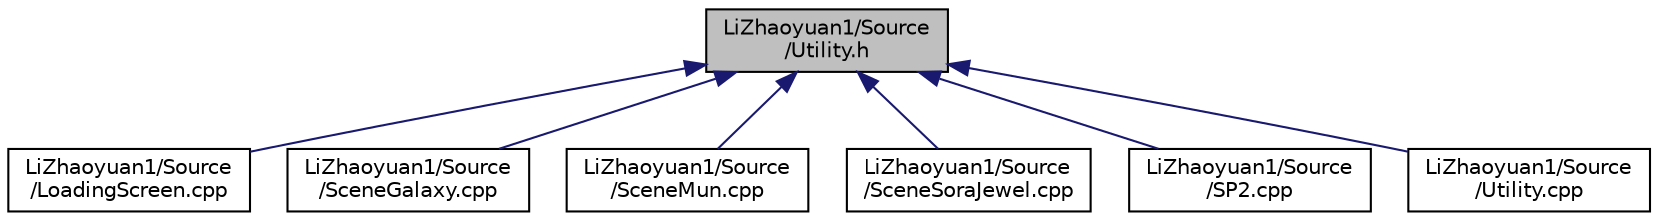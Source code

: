 digraph "LiZhaoyuan1/Source/Utility.h"
{
  bgcolor="transparent";
  edge [fontname="Helvetica",fontsize="10",labelfontname="Helvetica",labelfontsize="10"];
  node [fontname="Helvetica",fontsize="10",shape=record];
  Node1 [label="LiZhaoyuan1/Source\l/Utility.h",height=0.2,width=0.4,color="black", fillcolor="grey75", style="filled", fontcolor="black"];
  Node1 -> Node2 [dir="back",color="midnightblue",fontsize="10",style="solid",fontname="Helvetica"];
  Node2 [label="LiZhaoyuan1/Source\l/LoadingScreen.cpp",height=0.2,width=0.4,color="black",URL="$LoadingScreen_8cpp.html",tooltip="class for the scene while Loading "];
  Node1 -> Node3 [dir="back",color="midnightblue",fontsize="10",style="solid",fontname="Helvetica"];
  Node3 [label="LiZhaoyuan1/Source\l/SceneGalaxy.cpp",height=0.2,width=0.4,color="black",URL="$SceneGalaxy_8cpp.html",tooltip="SceneGalaxy cpp file, everything needed inside the scene, found here. "];
  Node1 -> Node4 [dir="back",color="midnightblue",fontsize="10",style="solid",fontname="Helvetica"];
  Node4 [label="LiZhaoyuan1/Source\l/SceneMun.cpp",height=0.2,width=0.4,color="black",URL="$SceneMun_8cpp.html"];
  Node1 -> Node5 [dir="back",color="midnightblue",fontsize="10",style="solid",fontname="Helvetica"];
  Node5 [label="LiZhaoyuan1/Source\l/SceneSoraJewel.cpp",height=0.2,width=0.4,color="black",URL="$SceneSoraJewel_8cpp.html"];
  Node1 -> Node6 [dir="back",color="midnightblue",fontsize="10",style="solid",fontname="Helvetica"];
  Node6 [label="LiZhaoyuan1/Source\l/SP2.cpp",height=0.2,width=0.4,color="black",URL="$SP2_8cpp.html",tooltip="class for the Main Menu "];
  Node1 -> Node7 [dir="back",color="midnightblue",fontsize="10",style="solid",fontname="Helvetica"];
  Node7 [label="LiZhaoyuan1/Source\l/Utility.cpp",height=0.2,width=0.4,color="black",URL="$Utility_8cpp.html"];
}
